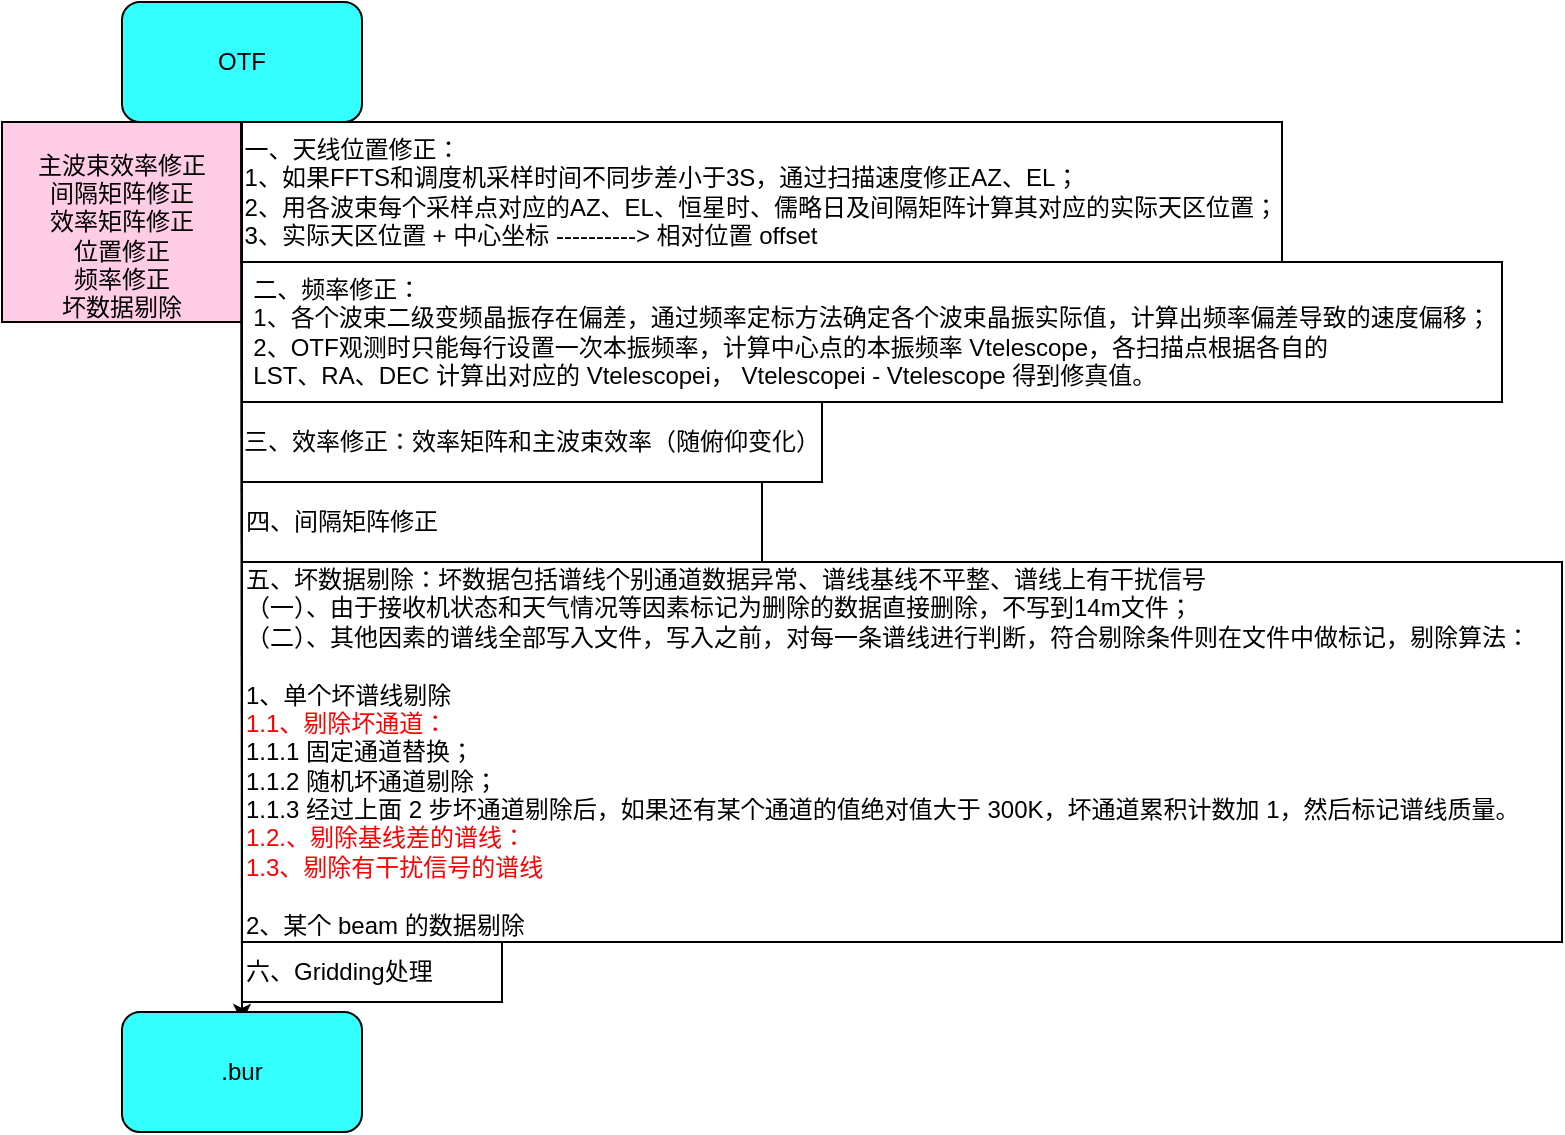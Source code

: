 <mxfile version="14.4.3" type="github">
  <diagram id="gddmTk9zShuUmkAov9sJ" name="Page-1">
    <mxGraphModel dx="1038" dy="548" grid="1" gridSize="10" guides="1" tooltips="1" connect="1" arrows="1" fold="1" page="1" pageScale="1" pageWidth="827" pageHeight="1169" math="0" shadow="0">
      <root>
        <mxCell id="0" />
        <mxCell id="1" parent="0" />
        <mxCell id="VhanhQAlaVrq_fSqDAiD-1" value="&lt;br&gt;主波束效率修正&lt;br&gt;间隔矩阵修正&lt;br&gt;效率矩阵修正&lt;br&gt;位置修正&lt;br&gt;频率修正&lt;br&gt;坏数据剔除" style="rounded=0;whiteSpace=wrap;html=1;fillColor=#FFCCE6;" parent="1" vertex="1">
          <mxGeometry x="20" y="80" width="120" height="100" as="geometry" />
        </mxCell>
        <mxCell id="VhanhQAlaVrq_fSqDAiD-2" value="" style="endArrow=classic;html=1;" parent="1" edge="1">
          <mxGeometry width="50" height="50" relative="1" as="geometry">
            <mxPoint x="139.5" y="80" as="sourcePoint" />
            <mxPoint x="140" y="530" as="targetPoint" />
          </mxGeometry>
        </mxCell>
        <mxCell id="VhanhQAlaVrq_fSqDAiD-4" value="&lt;span&gt;OTF&lt;/span&gt;" style="rounded=1;whiteSpace=wrap;html=1;fillColor=#33FFFF;" parent="1" vertex="1">
          <mxGeometry x="80" y="20" width="120" height="60" as="geometry" />
        </mxCell>
        <mxCell id="VhanhQAlaVrq_fSqDAiD-6" value=".bur" style="rounded=1;whiteSpace=wrap;html=1;fillColor=#33FFFF;" parent="1" vertex="1">
          <mxGeometry x="80" y="525" width="120" height="60" as="geometry" />
        </mxCell>
        <mxCell id="VhanhQAlaVrq_fSqDAiD-8" value="&lt;div style=&quot;text-align: justify&quot;&gt;&lt;span&gt;一、天线位置修正：&lt;/span&gt;&lt;/div&gt;&lt;div style=&quot;text-align: justify&quot;&gt;&lt;span&gt;1、如果FFTS和调度机采样时间不同步差小于3S，通过扫描速度修正AZ、EL；&lt;/span&gt;&lt;/div&gt;&lt;div style=&quot;text-align: justify&quot;&gt;&lt;span&gt;2、用各波束每个采样点对应的AZ、EL、恒星时、儒略日及间隔矩阵计算其对应的实际天区位置；&lt;/span&gt;&lt;/div&gt;&lt;div style=&quot;text-align: justify&quot;&gt;&lt;span&gt;3、实际天区位置 + 中心坐标 ----------&amp;gt; 相对位置 offset&lt;/span&gt;&lt;/div&gt;" style="rounded=0;whiteSpace=wrap;html=1;align=right;" parent="1" vertex="1">
          <mxGeometry x="140" y="80" width="520" height="70" as="geometry" />
        </mxCell>
        <mxCell id="VhanhQAlaVrq_fSqDAiD-15" value="&lt;div style=&quot;text-align: justify&quot;&gt;&lt;span&gt;&lt;br&gt;&lt;/span&gt;&lt;/div&gt;&lt;div style=&quot;text-align: justify&quot;&gt;&lt;span&gt;&lt;br&gt;&lt;/span&gt;&lt;/div&gt;&lt;div style=&quot;text-align: justify&quot;&gt;&lt;span&gt;&lt;br&gt;&lt;/span&gt;&lt;/div&gt;&lt;div style=&quot;text-align: justify&quot;&gt;&lt;span&gt;&lt;br&gt;&lt;/span&gt;&lt;/div&gt;&lt;div style=&quot;text-align: justify&quot;&gt;&lt;span&gt;二、频率修正：&lt;/span&gt;&lt;br&gt;&lt;span&gt;1、各个波束二级变频晶振存在偏差，通过频率定标方法确定各个波束晶振实际值，计算出频率偏差导致的速度偏移；&lt;/span&gt;&lt;br&gt;&lt;span&gt;2、OTF观测时只能每行设置一次本振频率，计算中心点的本振频率 Vtelescope，&lt;/span&gt;&lt;span&gt;各扫描点根据各自的&amp;nbsp;&lt;/span&gt;&lt;br&gt;&lt;span&gt;LST、RA、DEC 计算出对应的 Vtelescopei，&lt;/span&gt;&lt;span&gt;&amp;nbsp;Vtelescopei - Vtelescope 得到修真值。&lt;/span&gt;&lt;br&gt;&lt;br&gt;&lt;br&gt;&lt;span&gt;&amp;nbsp;&lt;/span&gt;&lt;br&gt;&lt;/div&gt;&lt;span&gt;&lt;div style=&quot;text-align: justify&quot;&gt;&lt;br&gt;&lt;/div&gt;&lt;/span&gt;" style="rounded=0;whiteSpace=wrap;html=1;align=center;" parent="1" vertex="1">
          <mxGeometry x="140" y="150" width="630" height="70" as="geometry" />
        </mxCell>
        <mxCell id="VhanhQAlaVrq_fSqDAiD-17" value="三、效率修正：效率矩阵和主波束效率（随俯仰变化）" style="rounded=0;whiteSpace=wrap;html=1;" parent="1" vertex="1">
          <mxGeometry x="140" y="220" width="290" height="40" as="geometry" />
        </mxCell>
        <mxCell id="VhanhQAlaVrq_fSqDAiD-20" value="&lt;div&gt;&lt;span&gt;五、坏数据剔除：坏数据包括谱线个别通道数据异常、谱线基线不平整、谱线上有干扰信号&lt;/span&gt;&lt;/div&gt;&lt;div&gt;（一）、由于接收机状态和天气情况等因素标记为删除的数据直接删除，不写到14m文件；&lt;/div&gt;&lt;div&gt;（二）、其他因素的谱线全部写入文件，写入之前，对每一条谱线进行判断，符合剔除条件则在&lt;span&gt;文件中做标记，剔除算法：&lt;/span&gt;&lt;/div&gt;&lt;div&gt;&lt;span&gt;&lt;br&gt;&lt;/span&gt;&lt;/div&gt;&lt;div&gt;&lt;span&gt;1、单个坏谱线剔除&lt;/span&gt;&lt;/div&gt;&lt;div&gt;&lt;font color=&quot;#ff0000&quot;&gt;1.1、剔除坏通道：&lt;/font&gt;&lt;br&gt;&lt;/div&gt;&lt;div&gt;1.1.1 固定通道替换；&lt;br&gt;&lt;/div&gt;&lt;div&gt;1.1.2 随机坏通道剔除；&lt;br&gt;&lt;/div&gt;&lt;div&gt;1.1.3&amp;nbsp;&lt;span&gt;经过上面 2 步坏通道剔除后，如果还有某个通道的值绝对值大&lt;/span&gt;&lt;span&gt;于 300K，坏通道累积计数加 1，然后标记谱线质量。&lt;/span&gt;&lt;/div&gt;&lt;div&gt;&lt;span&gt;&lt;font color=&quot;#ff0000&quot;&gt;1.2.、剔除基线差的谱线：&lt;/font&gt;&lt;/span&gt;&lt;/div&gt;&lt;div&gt;&lt;font color=&quot;#ff0000&quot;&gt;1.3、剔除有干扰信号的谱线&lt;/font&gt;&lt;/div&gt;&lt;div&gt;&lt;br&gt;&lt;/div&gt;&lt;div&gt;2、某个 beam 的数据剔除&lt;/div&gt;" style="rounded=0;whiteSpace=wrap;html=1;align=left;" parent="1" vertex="1">
          <mxGeometry x="140" y="300" width="660" height="190" as="geometry" />
        </mxCell>
        <mxCell id="KhxXYTPJZ46rKF6jg37S-1" value="&lt;div&gt;&lt;span&gt;四、间隔矩阵修正&lt;/span&gt;&lt;/div&gt;" style="rounded=0;whiteSpace=wrap;html=1;align=left;" vertex="1" parent="1">
          <mxGeometry x="140" y="260" width="260" height="40" as="geometry" />
        </mxCell>
        <mxCell id="KhxXYTPJZ46rKF6jg37S-2" value="六、Gridding处理" style="rounded=0;whiteSpace=wrap;html=1;align=left;" vertex="1" parent="1">
          <mxGeometry x="140" y="490" width="130" height="30" as="geometry" />
        </mxCell>
      </root>
    </mxGraphModel>
  </diagram>
</mxfile>
